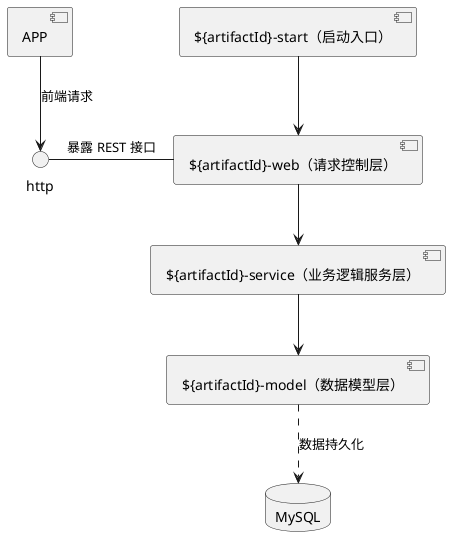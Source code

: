 @startuml
[${artifactId}-start（启动入口）] --> [${artifactId}-web（请求控制层）]
[${artifactId}-web（请求控制层）] --> [${artifactId}-service（业务逻辑服务层）]
[${artifactId}-service（业务逻辑服务层）] --> [${artifactId}-model（数据模型层）]

database MySQL

[APP] --> http: 前端请求
http - [${artifactId}-web（请求控制层）]: 暴露 REST 接口
[${artifactId}-model（数据模型层）] ..> MySQL : 数据持久化

@enduml
